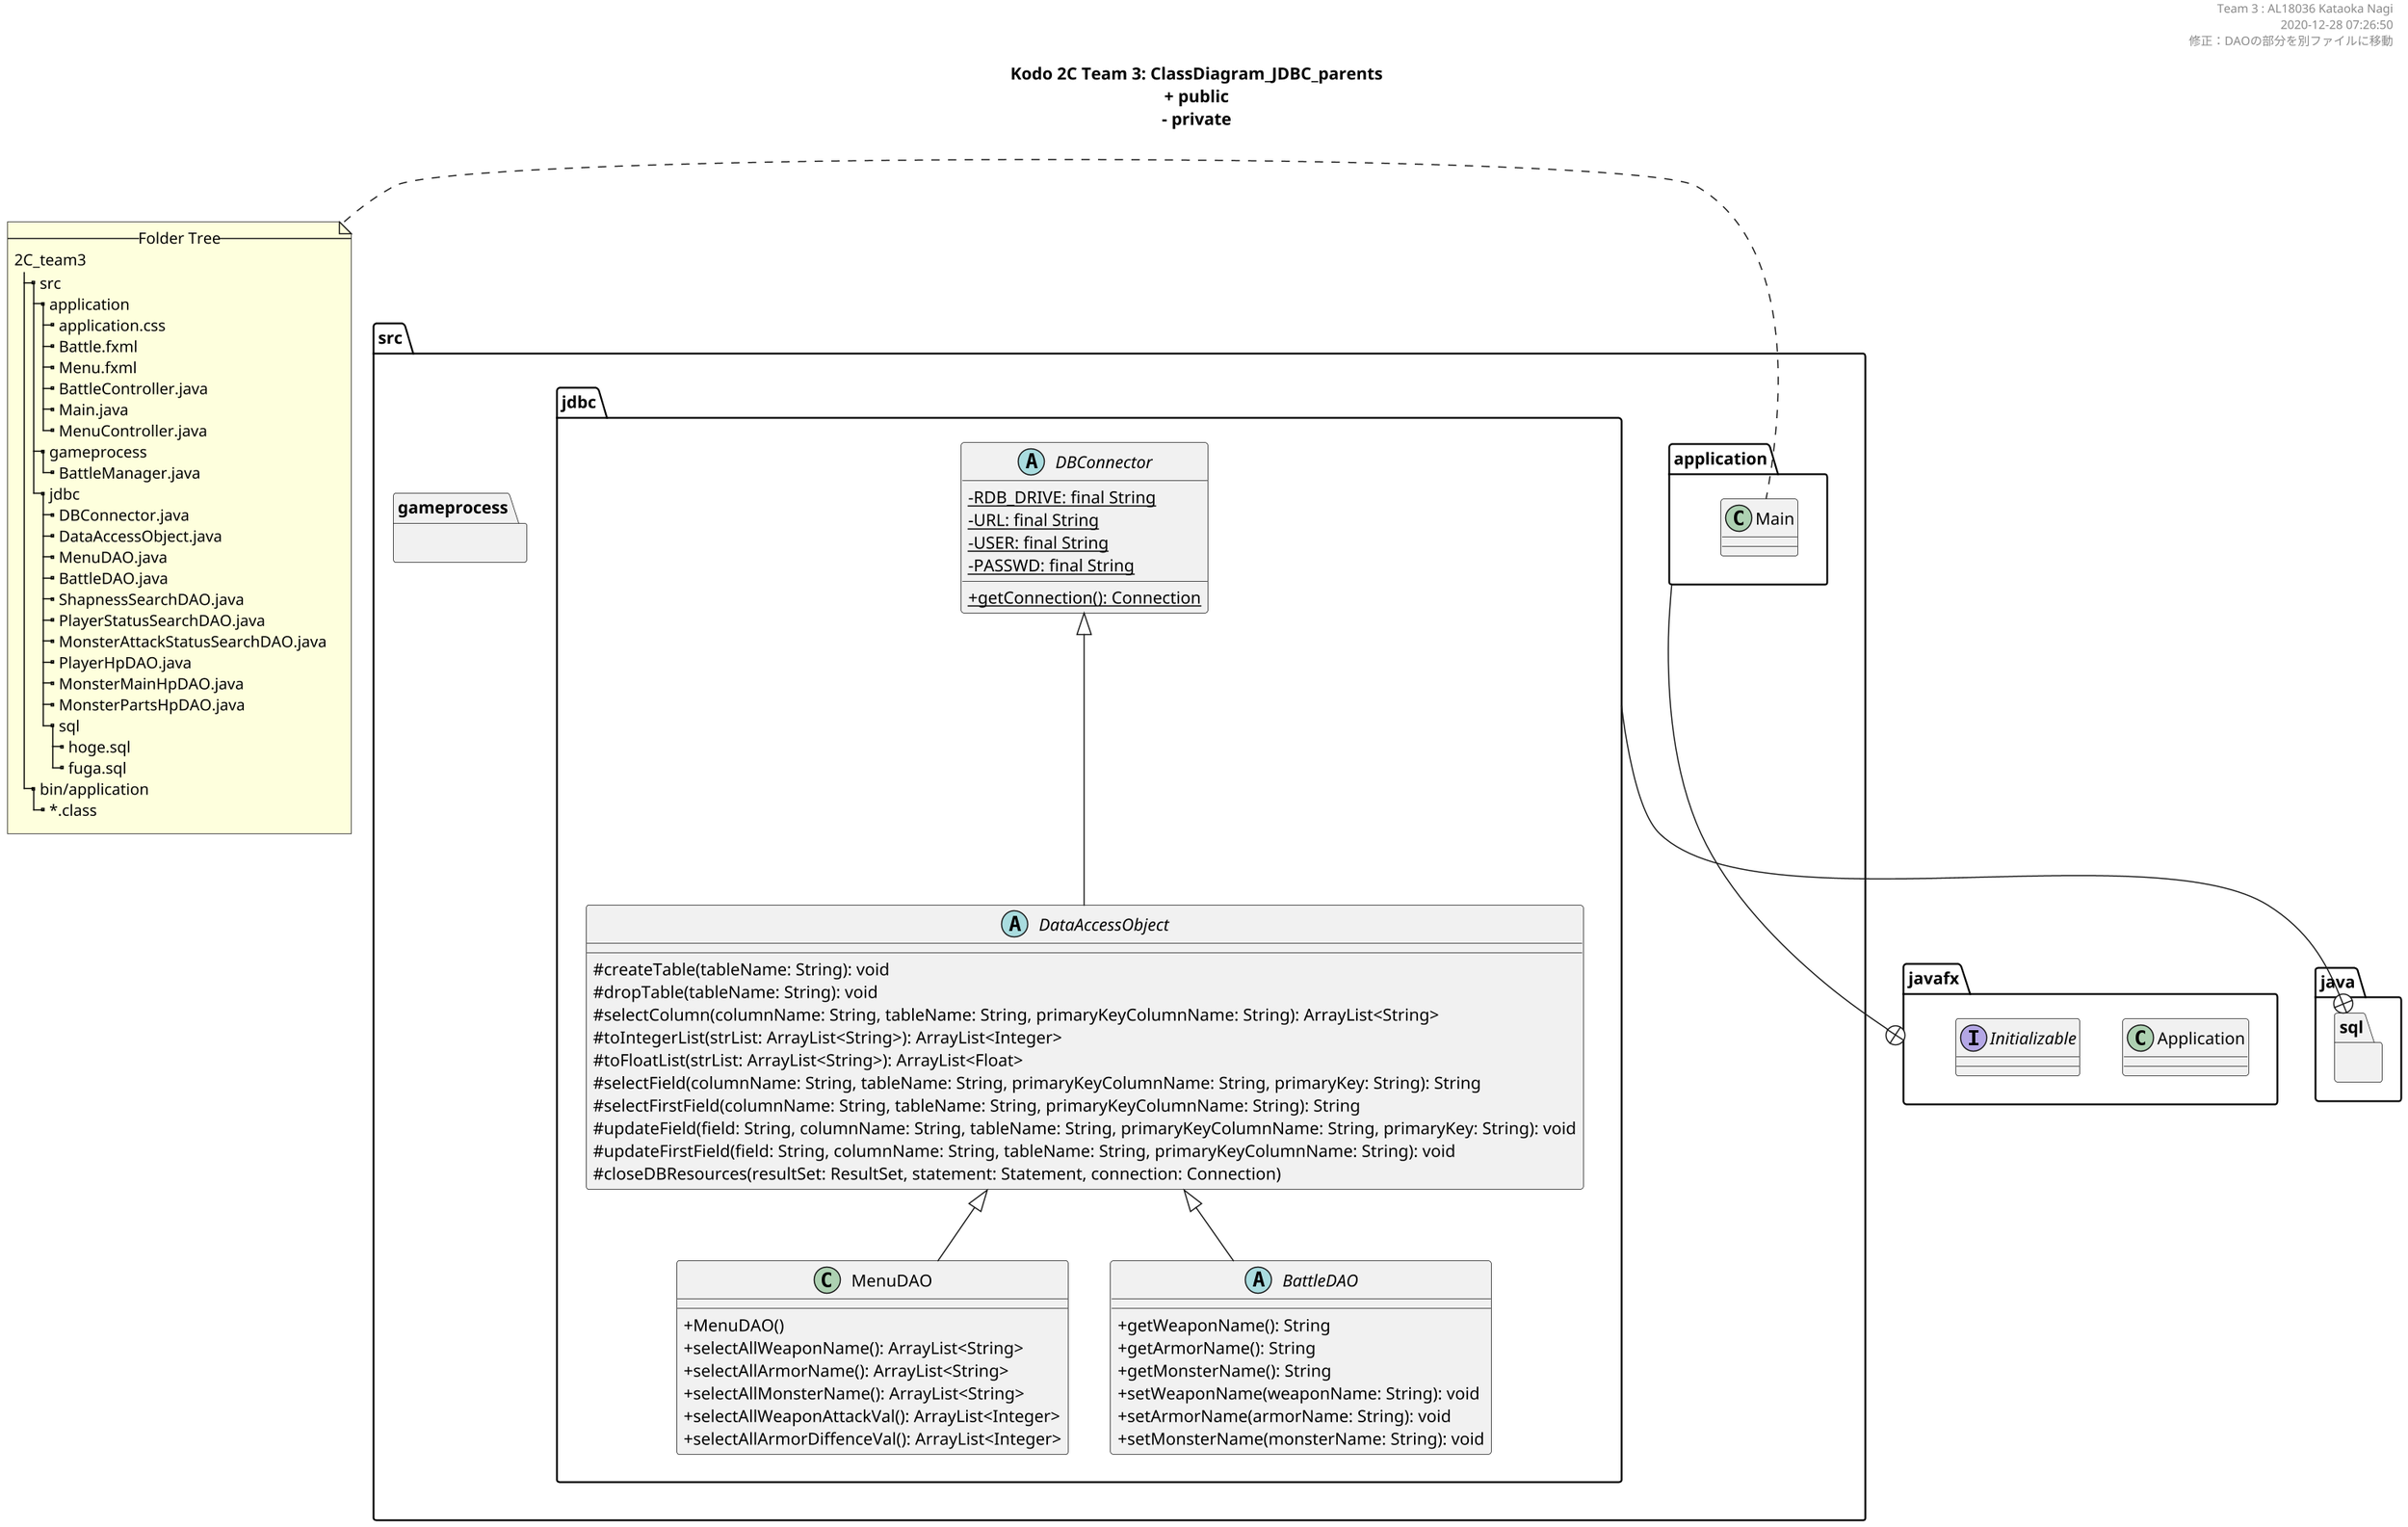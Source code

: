 ' @file      ClassDiagram_JDBC_parents.pu
' @brief     クラス図出力用のファイル
' @note      高度情報演習2C 後半 木村教授担当分 Team3
' @auther    AL18036 Kataoka Nagi
' @date      2020-12-28 07:26:13
' $Version   1.2
' $Revision  1.0
' @par       修正：DAOの部分を別ファイルに移動
' @note      java -jar plantuml.jar -graphvizdot C:\Graphviz\bin\dot.exe ClassDiagram_JDBC_parents.pu -charset UTF-8
' @see       https://qiita.com/opengl-8080/items/98c510b8ca060bdd2ea3

''''''''''''''''''''''''''''''''''''''''''''''''''''''''''''''''''''''''''''''''

@startuml ./ClassDiagram_JDBC_parents.png
scale 1.5
skinparam DefaultFontName メイリオ
' 可視性の変更
skinparam classAttributeIconSize 0

''''''''''''''''''''''''''''''''''''''''''''''''''

header 
Team 3 : AL18036 Kataoka Nagi
2020-12-28 07:26:50
修正：DAOの部分を別ファイルに移動
end header

''''''''''''''''''''''''''''''''''''''''''''''''''

title
**Kodo 2C Team 3: ClassDiagram_JDBC_parents**
+ public
~- private
end title
' __static__

''''''''''''''''''''''''''''''''''''''''''''''''''''''''''''''''''''''''''''''''

package src {
  package src.application {
    class Main
  }
  package src.gameprocess {
  }
  package src.jdbc {
  }
}

''''''''''''''''''''''''''''''''''''''''''''''''''''''''''''''''''''''''''''''''

note left
  --Folder Tree--
  2C_team3
  |_ src
    |_ application
      |_ application.css
      |_ Battle.fxml
      |_ Menu.fxml
      |_ BattleController.java
      |_ Main.java
      |_ MenuController.java
    |_ gameprocess
      |_ BattleManager.java
    |_ jdbc
      |_ DBConnector.java
      |_ DataAccessObject.java
      |_ MenuDAO.java
      |_ BattleDAO.java
      |_ ShapnessSearchDAO.java
      |_ PlayerStatusSearchDAO.java
      |_ MonsterAttackStatusSearchDAO.java
      |_ PlayerHpDAO.java
      |_ MonsterMainHpDAO.java
      |_ MonsterPartsHpDAO.java
      |_ sql
        |_ hoge.sql
        |_ fuga.sql
  |_ bin/application
    |_ ~*.class
end note

''''''''''''''''''''''''''''''''''''''''''''''''''''''''''''''''''''''''''''''''

package java.sql {
}

package javafx {
  class Application
  Interface Initializable
}

src.jdbc --+ java.sql
src.application --+ javafx

''''''''''''''''''''''''''''''''''''''''''''''''''

' @note クラスの命名規則
' @see  https://qiita.com/KeithYokoma/items/ee21fec6a3ebb5d1e9a8

package src.application {
}

' 記事のクラス
  ' class ApplicationController extends Initializable {
  '   - dropDown: ChoiceBox<String>
  '   - textBox: TextField
  '   - button: Button

  '   + initialize(location: URL, resources: ResourceBundle): void
  '   + onClick(event: ActionEvent): void
  '   + getToolType(): ChoiceBox<String>
  '   + setToolType(toolType: ChoiceBox<String>): void
  '   + getInputFile(): TextField
  '   + setInputFile(textBox: TextField): void
  '   + getReference(): Button
  '   + setReference(button: Button): void
  ' }


''''''''''''''''''''''''''''''''''''''''''''''''''

package src.gameprocess {
}

''''''''''''''''''''''''''''''''''''''''''''''''''

package src.jdbc {
  ' @note DAO pattern
  ' @see https://kanda-it-school-kensyu.com/java-jdbc-contents/jj_ch04/jj_0401/

  abstract class DBConnector {
    - {static} RDB_DRIVE: final String
    - {static} URL: final String
    - {static} USER: final String
    - {static} PASSWD: final String

    + {static} getConnection(): Connection
  }

  abstract class DataAccessObject extends DBConnector {
    # createTable(tableName: String): void
    # dropTable(tableName: String): void
    # selectColumn(columnName: String, tableName: String, primaryKeyColumnName: String): ArrayList<String>
    # toIntegerList(strList: ArrayList<String>): ArrayList<Integer>
    # toFloatList(strList: ArrayList<String>): ArrayList<Float>
    # selectField(columnName: String, tableName: String, primaryKeyColumnName: String, primaryKey: String): String
    # selectFirstField(columnName: String, tableName: String, primaryKeyColumnName: String): String
    # updateField(field: String, columnName: String, tableName: String, primaryKeyColumnName: String, primaryKey: String): void
    # updateFirstField(field: String, columnName: String, tableName: String, primaryKeyColumnName: String): void
    # closeDBResources(resultSet: ResultSet, statement: Statement, connection: Connection)
  }

  class MenuDAO extends DataAccessObject {
    + MenuDAO()
    + selectAllWeaponName(): ArrayList<String>
    + selectAllArmorName(): ArrayList<String>
    + selectAllMonsterName(): ArrayList<String>
    + selectAllWeaponAttackVal(): ArrayList<Integer>
    + selectAllArmorDiffenceVal(): ArrayList<Integer>
  }

  abstract class BattleDAO extends DataAccessObject {
  + getWeaponName(): String
  + getArmorName(): String
  + getMonsterName(): String
  + setWeaponName(weaponName: String): void
  + setArmorName(armorName: String): void
  + setMonsterName(monsterName: String): void
  }
}

''''''''''''''''''''''''''''''''''''''''''''''''''''''''''''''''''''''''''''''''

@enduml
